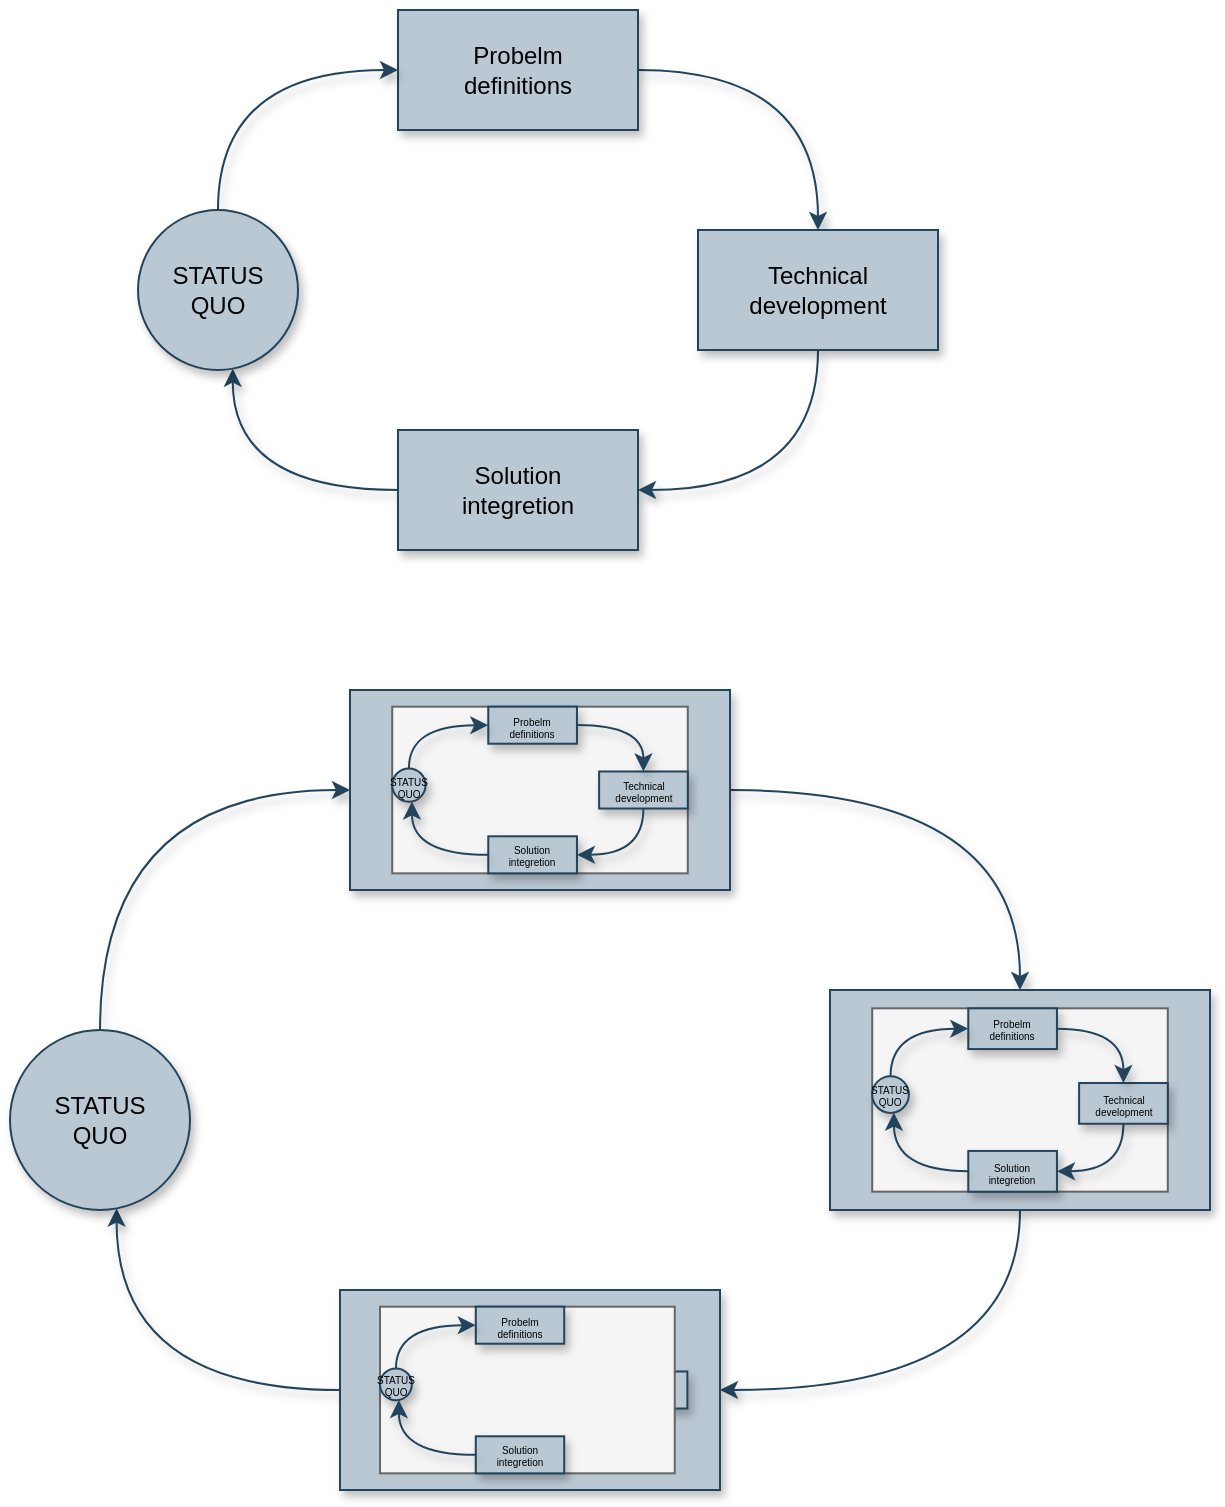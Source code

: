 <mxfile version="16.1.2" type="device"><diagram id="dfjsHQpUG244Fk_U9yTJ" name="第 1 页"><mxGraphModel dx="785" dy="614" grid="1" gridSize="10" guides="1" tooltips="1" connect="1" arrows="1" fold="1" page="1" pageScale="1" pageWidth="827" pageHeight="1169" math="0" shadow="0"><root><mxCell id="0"/><mxCell id="1" parent="0"/><mxCell id="LNfgEdkgsjOUuF8mK7Hv-8" style="edgeStyle=orthogonalEdgeStyle;curved=1;rounded=0;orthogonalLoop=1;jettySize=auto;html=1;entryX=0.5;entryY=0;entryDx=0;entryDy=0;shadow=1;sketch=0;fillColor=#bac8d3;strokeColor=#23445d;" parent="1" source="LNfgEdkgsjOUuF8mK7Hv-1" target="LNfgEdkgsjOUuF8mK7Hv-3" edge="1"><mxGeometry relative="1" as="geometry"/></mxCell><mxCell id="LNfgEdkgsjOUuF8mK7Hv-1" value="Probelm&lt;br&gt;definitions" style="rounded=0;whiteSpace=wrap;html=1;shadow=1;sketch=0;fillColor=#bac8d3;strokeColor=#23445d;glass=0;" parent="1" vertex="1"><mxGeometry x="344" y="180" width="120" height="60" as="geometry"/></mxCell><mxCell id="LNfgEdkgsjOUuF8mK7Hv-10" style="edgeStyle=orthogonalEdgeStyle;curved=1;rounded=0;orthogonalLoop=1;jettySize=auto;html=1;exitX=0;exitY=0.5;exitDx=0;exitDy=0;entryX=0.592;entryY=0.992;entryDx=0;entryDy=0;entryPerimeter=0;shadow=1;sketch=0;fillColor=#bac8d3;strokeColor=#23445d;" parent="1" source="LNfgEdkgsjOUuF8mK7Hv-2" target="LNfgEdkgsjOUuF8mK7Hv-4" edge="1"><mxGeometry relative="1" as="geometry"/></mxCell><mxCell id="LNfgEdkgsjOUuF8mK7Hv-2" value="Solution&lt;br&gt;integretion" style="rounded=0;whiteSpace=wrap;html=1;shadow=1;sketch=0;fillColor=#bac8d3;strokeColor=#23445d;glass=0;" parent="1" vertex="1"><mxGeometry x="344" y="390" width="120" height="60" as="geometry"/></mxCell><mxCell id="LNfgEdkgsjOUuF8mK7Hv-9" style="edgeStyle=orthogonalEdgeStyle;curved=1;rounded=0;orthogonalLoop=1;jettySize=auto;html=1;exitX=0.5;exitY=1;exitDx=0;exitDy=0;entryX=1;entryY=0.5;entryDx=0;entryDy=0;shadow=1;sketch=0;fillColor=#bac8d3;strokeColor=#23445d;" parent="1" source="LNfgEdkgsjOUuF8mK7Hv-3" target="LNfgEdkgsjOUuF8mK7Hv-2" edge="1"><mxGeometry relative="1" as="geometry"/></mxCell><mxCell id="LNfgEdkgsjOUuF8mK7Hv-3" value="Technical&lt;br&gt;development" style="rounded=0;whiteSpace=wrap;html=1;shadow=1;sketch=0;fillColor=#bac8d3;strokeColor=#23445d;glass=0;" parent="1" vertex="1"><mxGeometry x="494" y="290" width="120" height="60" as="geometry"/></mxCell><mxCell id="LNfgEdkgsjOUuF8mK7Hv-11" style="edgeStyle=orthogonalEdgeStyle;curved=1;rounded=0;orthogonalLoop=1;jettySize=auto;html=1;exitX=0.5;exitY=0;exitDx=0;exitDy=0;entryX=0;entryY=0.5;entryDx=0;entryDy=0;shadow=1;sketch=0;fillColor=#bac8d3;strokeColor=#23445d;" parent="1" source="LNfgEdkgsjOUuF8mK7Hv-4" target="LNfgEdkgsjOUuF8mK7Hv-1" edge="1"><mxGeometry relative="1" as="geometry"/></mxCell><mxCell id="LNfgEdkgsjOUuF8mK7Hv-4" value="STATUS&lt;br&gt;QUO" style="ellipse;whiteSpace=wrap;html=1;aspect=fixed;shadow=1;sketch=0;fillColor=#bac8d3;strokeColor=#23445d;" parent="1" vertex="1"><mxGeometry x="214" y="280" width="80" height="80" as="geometry"/></mxCell><mxCell id="i6qsEzVfzcwZDxzPF2LY-1" style="edgeStyle=orthogonalEdgeStyle;curved=1;rounded=0;orthogonalLoop=1;jettySize=auto;html=1;entryX=0.5;entryY=0;entryDx=0;entryDy=0;shadow=1;sketch=0;fillColor=#bac8d3;strokeColor=#23445d;" edge="1" parent="1" source="i6qsEzVfzcwZDxzPF2LY-2" target="i6qsEzVfzcwZDxzPF2LY-6"><mxGeometry relative="1" as="geometry"/></mxCell><mxCell id="i6qsEzVfzcwZDxzPF2LY-3" style="edgeStyle=orthogonalEdgeStyle;curved=1;rounded=0;orthogonalLoop=1;jettySize=auto;html=1;exitX=0;exitY=0.5;exitDx=0;exitDy=0;entryX=0.592;entryY=0.992;entryDx=0;entryDy=0;entryPerimeter=0;shadow=1;sketch=0;fillColor=#bac8d3;strokeColor=#23445d;" edge="1" parent="1" source="i6qsEzVfzcwZDxzPF2LY-4" target="i6qsEzVfzcwZDxzPF2LY-8"><mxGeometry relative="1" as="geometry"/></mxCell><mxCell id="i6qsEzVfzcwZDxzPF2LY-5" style="edgeStyle=orthogonalEdgeStyle;curved=1;rounded=0;orthogonalLoop=1;jettySize=auto;html=1;exitX=0.5;exitY=1;exitDx=0;exitDy=0;entryX=1;entryY=0.5;entryDx=0;entryDy=0;shadow=1;sketch=0;fillColor=#bac8d3;strokeColor=#23445d;" edge="1" parent="1" source="i6qsEzVfzcwZDxzPF2LY-6" target="i6qsEzVfzcwZDxzPF2LY-4"><mxGeometry relative="1" as="geometry"/></mxCell><mxCell id="i6qsEzVfzcwZDxzPF2LY-7" style="edgeStyle=orthogonalEdgeStyle;curved=1;rounded=0;orthogonalLoop=1;jettySize=auto;html=1;exitX=0.5;exitY=0;exitDx=0;exitDy=0;entryX=0;entryY=0.5;entryDx=0;entryDy=0;shadow=1;sketch=0;fillColor=#bac8d3;strokeColor=#23445d;" edge="1" parent="1" source="i6qsEzVfzcwZDxzPF2LY-8" target="i6qsEzVfzcwZDxzPF2LY-2"><mxGeometry relative="1" as="geometry"/></mxCell><mxCell id="i6qsEzVfzcwZDxzPF2LY-8" value="STATUS&lt;br&gt;QUO" style="ellipse;whiteSpace=wrap;html=1;aspect=fixed;shadow=1;sketch=0;fillColor=#bac8d3;strokeColor=#23445d;" vertex="1" parent="1"><mxGeometry x="150" y="690" width="90" height="90" as="geometry"/></mxCell><mxCell id="i6qsEzVfzcwZDxzPF2LY-48" value="" style="group" vertex="1" connectable="0" parent="1"><mxGeometry x="560" y="670" width="190" height="110" as="geometry"/></mxCell><mxCell id="i6qsEzVfzcwZDxzPF2LY-6" value="" style="rounded=0;whiteSpace=wrap;html=1;shadow=1;sketch=0;fillColor=#bac8d3;strokeColor=#23445d;glass=0;" vertex="1" parent="i6qsEzVfzcwZDxzPF2LY-48"><mxGeometry width="190" height="110" as="geometry"/></mxCell><mxCell id="i6qsEzVfzcwZDxzPF2LY-30" value="" style="group;fontSize=5;fillColor=#f5f5f5;strokeColor=#666666;fontColor=#333333;" vertex="1" connectable="0" parent="i6qsEzVfzcwZDxzPF2LY-48"><mxGeometry x="21.111" y="9.167" width="147.778" height="91.667" as="geometry"/></mxCell><mxCell id="i6qsEzVfzcwZDxzPF2LY-31" value="Probelm&lt;br style=&quot;font-size: 5px;&quot;&gt;definitions" style="rounded=0;whiteSpace=wrap;html=1;shadow=1;sketch=0;fillColor=#bac8d3;strokeColor=#23445d;glass=0;fontSize=5;" vertex="1" parent="i6qsEzVfzcwZDxzPF2LY-30"><mxGeometry x="48.028" width="44.333" height="20.37" as="geometry"/></mxCell><mxCell id="i6qsEzVfzcwZDxzPF2LY-32" value="Solution&lt;br style=&quot;font-size: 5px;&quot;&gt;integretion" style="rounded=0;whiteSpace=wrap;html=1;shadow=1;sketch=0;fillColor=#bac8d3;strokeColor=#23445d;glass=0;fontSize=5;" vertex="1" parent="i6qsEzVfzcwZDxzPF2LY-30"><mxGeometry x="48.028" y="71.296" width="44.333" height="20.37" as="geometry"/></mxCell><mxCell id="i6qsEzVfzcwZDxzPF2LY-33" style="edgeStyle=orthogonalEdgeStyle;curved=1;rounded=0;orthogonalLoop=1;jettySize=auto;html=1;exitX=0.5;exitY=1;exitDx=0;exitDy=0;entryX=1;entryY=0.5;entryDx=0;entryDy=0;shadow=1;sketch=0;fillColor=#bac8d3;strokeColor=#23445d;fontSize=5;" edge="1" parent="i6qsEzVfzcwZDxzPF2LY-30" source="i6qsEzVfzcwZDxzPF2LY-34" target="i6qsEzVfzcwZDxzPF2LY-32"><mxGeometry relative="1" as="geometry"/></mxCell><mxCell id="i6qsEzVfzcwZDxzPF2LY-34" value="Technical&lt;br style=&quot;font-size: 5px;&quot;&gt;development" style="rounded=0;whiteSpace=wrap;html=1;shadow=1;sketch=0;fillColor=#bac8d3;strokeColor=#23445d;glass=0;fontSize=5;" vertex="1" parent="i6qsEzVfzcwZDxzPF2LY-30"><mxGeometry x="103.444" y="37.346" width="44.333" height="20.37" as="geometry"/></mxCell><mxCell id="i6qsEzVfzcwZDxzPF2LY-35" style="edgeStyle=orthogonalEdgeStyle;curved=1;rounded=0;orthogonalLoop=1;jettySize=auto;html=1;entryX=0.5;entryY=0;entryDx=0;entryDy=0;shadow=1;sketch=0;fillColor=#bac8d3;strokeColor=#23445d;fontSize=5;" edge="1" parent="i6qsEzVfzcwZDxzPF2LY-30" source="i6qsEzVfzcwZDxzPF2LY-31" target="i6qsEzVfzcwZDxzPF2LY-34"><mxGeometry relative="1" as="geometry"/></mxCell><mxCell id="i6qsEzVfzcwZDxzPF2LY-36" style="edgeStyle=orthogonalEdgeStyle;curved=1;rounded=0;orthogonalLoop=1;jettySize=auto;html=1;exitX=0.5;exitY=0;exitDx=0;exitDy=0;entryX=0;entryY=0.5;entryDx=0;entryDy=0;shadow=1;sketch=0;fillColor=#bac8d3;strokeColor=#23445d;fontSize=5;" edge="1" parent="i6qsEzVfzcwZDxzPF2LY-30" source="i6qsEzVfzcwZDxzPF2LY-37" target="i6qsEzVfzcwZDxzPF2LY-31"><mxGeometry relative="1" as="geometry"/></mxCell><mxCell id="i6qsEzVfzcwZDxzPF2LY-37" value="STATUS&lt;br style=&quot;font-size: 5px;&quot;&gt;QUO" style="ellipse;whiteSpace=wrap;html=1;aspect=fixed;shadow=1;sketch=0;fillColor=#bac8d3;strokeColor=#23445d;fontSize=5;" vertex="1" parent="i6qsEzVfzcwZDxzPF2LY-30"><mxGeometry y="33.951" width="18.327" height="18.327" as="geometry"/></mxCell><mxCell id="i6qsEzVfzcwZDxzPF2LY-38" style="edgeStyle=orthogonalEdgeStyle;curved=1;rounded=0;orthogonalLoop=1;jettySize=auto;html=1;exitX=0;exitY=0.5;exitDx=0;exitDy=0;entryX=0.592;entryY=0.992;entryDx=0;entryDy=0;entryPerimeter=0;shadow=1;sketch=0;fillColor=#bac8d3;strokeColor=#23445d;fontSize=5;" edge="1" parent="i6qsEzVfzcwZDxzPF2LY-30" source="i6qsEzVfzcwZDxzPF2LY-32" target="i6qsEzVfzcwZDxzPF2LY-37"><mxGeometry relative="1" as="geometry"/></mxCell><mxCell id="i6qsEzVfzcwZDxzPF2LY-49" value="" style="group" vertex="1" connectable="0" parent="1"><mxGeometry x="315" y="820" width="200" height="100" as="geometry"/></mxCell><mxCell id="i6qsEzVfzcwZDxzPF2LY-4" value="" style="rounded=0;whiteSpace=wrap;html=1;shadow=1;sketch=0;fillColor=#bac8d3;strokeColor=#23445d;glass=0;" vertex="1" parent="i6qsEzVfzcwZDxzPF2LY-49"><mxGeometry width="190" height="100" as="geometry"/></mxCell><mxCell id="i6qsEzVfzcwZDxzPF2LY-43" value="Technical&lt;br style=&quot;font-size: 5px;&quot;&gt;development" style="rounded=0;whiteSpace=wrap;html=1;shadow=1;sketch=0;fillColor=#bac8d3;strokeColor=#23445d;glass=0;fontSize=5;" vertex="1" parent="i6qsEzVfzcwZDxzPF2LY-49"><mxGeometry x="129.477" y="40.744" width="44.211" height="18.519" as="geometry"/></mxCell><mxCell id="i6qsEzVfzcwZDxzPF2LY-42" style="edgeStyle=orthogonalEdgeStyle;curved=1;rounded=0;orthogonalLoop=1;jettySize=auto;html=1;exitX=0.5;exitY=1;exitDx=0;exitDy=0;entryX=1;entryY=0.5;entryDx=0;entryDy=0;shadow=1;sketch=0;fillColor=#bac8d3;strokeColor=#23445d;fontSize=5;" edge="1" parent="i6qsEzVfzcwZDxzPF2LY-49" source="i6qsEzVfzcwZDxzPF2LY-43" target="i6qsEzVfzcwZDxzPF2LY-41"><mxGeometry relative="1" as="geometry"/></mxCell><mxCell id="i6qsEzVfzcwZDxzPF2LY-44" style="edgeStyle=orthogonalEdgeStyle;curved=1;rounded=0;orthogonalLoop=1;jettySize=auto;html=1;entryX=0.5;entryY=0;entryDx=0;entryDy=0;shadow=1;sketch=0;fillColor=#bac8d3;strokeColor=#23445d;fontSize=5;" edge="1" parent="i6qsEzVfzcwZDxzPF2LY-49" source="i6qsEzVfzcwZDxzPF2LY-40" target="i6qsEzVfzcwZDxzPF2LY-43"><mxGeometry relative="1" as="geometry"/></mxCell><mxCell id="i6qsEzVfzcwZDxzPF2LY-39" value="" style="group;fontSize=5;fillColor=#f5f5f5;fontColor=#333333;strokeColor=#666666;" vertex="1" connectable="0" parent="i6qsEzVfzcwZDxzPF2LY-49"><mxGeometry x="19.999" y="8.333" width="147.368" height="83.333" as="geometry"/></mxCell><mxCell id="i6qsEzVfzcwZDxzPF2LY-40" value="Probelm&lt;br style=&quot;font-size: 5px;&quot;&gt;definitions" style="rounded=0;whiteSpace=wrap;html=1;shadow=1;sketch=0;fillColor=#bac8d3;strokeColor=#23445d;glass=0;fontSize=5;" vertex="1" parent="i6qsEzVfzcwZDxzPF2LY-39"><mxGeometry x="47.895" width="44.211" height="18.519" as="geometry"/></mxCell><mxCell id="i6qsEzVfzcwZDxzPF2LY-41" value="Solution&lt;br style=&quot;font-size: 5px;&quot;&gt;integretion" style="rounded=0;whiteSpace=wrap;html=1;shadow=1;sketch=0;fillColor=#bac8d3;strokeColor=#23445d;glass=0;fontSize=5;" vertex="1" parent="i6qsEzVfzcwZDxzPF2LY-39"><mxGeometry x="47.895" y="64.815" width="44.211" height="18.519" as="geometry"/></mxCell><mxCell id="i6qsEzVfzcwZDxzPF2LY-45" style="edgeStyle=orthogonalEdgeStyle;curved=1;rounded=0;orthogonalLoop=1;jettySize=auto;html=1;exitX=0.5;exitY=0;exitDx=0;exitDy=0;entryX=0;entryY=0.5;entryDx=0;entryDy=0;shadow=1;sketch=0;fillColor=#bac8d3;strokeColor=#23445d;fontSize=5;" edge="1" parent="i6qsEzVfzcwZDxzPF2LY-39" source="i6qsEzVfzcwZDxzPF2LY-46" target="i6qsEzVfzcwZDxzPF2LY-40"><mxGeometry relative="1" as="geometry"/></mxCell><mxCell id="i6qsEzVfzcwZDxzPF2LY-46" value="STATUS&lt;br style=&quot;font-size: 5px;&quot;&gt;QUO" style="ellipse;whiteSpace=wrap;html=1;aspect=fixed;shadow=1;sketch=0;fillColor=#bac8d3;strokeColor=#23445d;fontSize=5;" vertex="1" parent="i6qsEzVfzcwZDxzPF2LY-39"><mxGeometry y="30.864" width="15.944" height="15.944" as="geometry"/></mxCell><mxCell id="i6qsEzVfzcwZDxzPF2LY-47" style="edgeStyle=orthogonalEdgeStyle;curved=1;rounded=0;orthogonalLoop=1;jettySize=auto;html=1;exitX=0;exitY=0.5;exitDx=0;exitDy=0;entryX=0.592;entryY=0.992;entryDx=0;entryDy=0;entryPerimeter=0;shadow=1;sketch=0;fillColor=#bac8d3;strokeColor=#23445d;fontSize=5;" edge="1" parent="i6qsEzVfzcwZDxzPF2LY-39" source="i6qsEzVfzcwZDxzPF2LY-41" target="i6qsEzVfzcwZDxzPF2LY-46"><mxGeometry relative="1" as="geometry"/></mxCell><mxCell id="i6qsEzVfzcwZDxzPF2LY-50" value="" style="group;fillColor=#fff2cc;strokeColor=#d6b656;" vertex="1" connectable="0" parent="1"><mxGeometry x="320" y="520" width="190" height="100" as="geometry"/></mxCell><mxCell id="i6qsEzVfzcwZDxzPF2LY-2" value="" style="rounded=0;whiteSpace=wrap;html=1;shadow=1;sketch=0;fillColor=#bac8d3;strokeColor=#23445d;glass=0;" vertex="1" parent="i6qsEzVfzcwZDxzPF2LY-50"><mxGeometry width="190" height="100.0" as="geometry"/></mxCell><mxCell id="i6qsEzVfzcwZDxzPF2LY-17" value="" style="group;fontSize=5;fillColor=#f5f5f5;fontColor=#333333;strokeColor=#666666;" vertex="1" connectable="0" parent="i6qsEzVfzcwZDxzPF2LY-50"><mxGeometry x="21.111" y="8.333" width="147.778" height="83.333" as="geometry"/></mxCell><mxCell id="i6qsEzVfzcwZDxzPF2LY-10" value="Probelm&lt;br style=&quot;font-size: 5px;&quot;&gt;definitions" style="rounded=0;whiteSpace=wrap;html=1;shadow=1;sketch=0;fillColor=#bac8d3;strokeColor=#23445d;glass=0;fontSize=5;" vertex="1" parent="i6qsEzVfzcwZDxzPF2LY-17"><mxGeometry x="48.028" width="44.333" height="18.519" as="geometry"/></mxCell><mxCell id="i6qsEzVfzcwZDxzPF2LY-14" value="Technical&lt;br style=&quot;font-size: 5px;&quot;&gt;development" style="rounded=0;whiteSpace=wrap;html=1;shadow=1;sketch=0;fillColor=#bac8d3;strokeColor=#23445d;glass=0;fontSize=5;" vertex="1" parent="i6qsEzVfzcwZDxzPF2LY-17"><mxGeometry x="103.444" y="32.411" width="44.333" height="18.519" as="geometry"/></mxCell><mxCell id="i6qsEzVfzcwZDxzPF2LY-9" style="edgeStyle=orthogonalEdgeStyle;curved=1;rounded=0;orthogonalLoop=1;jettySize=auto;html=1;entryX=0.5;entryY=0;entryDx=0;entryDy=0;shadow=1;sketch=0;fillColor=#bac8d3;strokeColor=#23445d;fontSize=5;" edge="1" parent="i6qsEzVfzcwZDxzPF2LY-17" source="i6qsEzVfzcwZDxzPF2LY-10" target="i6qsEzVfzcwZDxzPF2LY-14"><mxGeometry relative="1" as="geometry"/></mxCell><mxCell id="i6qsEzVfzcwZDxzPF2LY-15" style="edgeStyle=orthogonalEdgeStyle;curved=1;rounded=0;orthogonalLoop=1;jettySize=auto;html=1;exitX=0.5;exitY=0;exitDx=0;exitDy=0;entryX=0;entryY=0.5;entryDx=0;entryDy=0;shadow=1;sketch=0;fillColor=#bac8d3;strokeColor=#23445d;fontSize=5;" edge="1" parent="i6qsEzVfzcwZDxzPF2LY-17" source="i6qsEzVfzcwZDxzPF2LY-16" target="i6qsEzVfzcwZDxzPF2LY-10"><mxGeometry relative="1" as="geometry"/></mxCell><mxCell id="i6qsEzVfzcwZDxzPF2LY-16" value="STATUS&lt;br style=&quot;font-size: 5px;&quot;&gt;QUO" style="ellipse;whiteSpace=wrap;html=1;aspect=fixed;shadow=1;sketch=0;fillColor=#bac8d3;strokeColor=#23445d;fontSize=5;" vertex="1" parent="i6qsEzVfzcwZDxzPF2LY-17"><mxGeometry y="30.864" width="16.661" height="16.661" as="geometry"/></mxCell><mxCell id="i6qsEzVfzcwZDxzPF2LY-12" value="Solution&lt;br style=&quot;font-size: 5px;&quot;&gt;integretion" style="rounded=0;whiteSpace=wrap;html=1;shadow=1;sketch=0;fillColor=#bac8d3;strokeColor=#23445d;glass=0;fontSize=5;" vertex="1" parent="i6qsEzVfzcwZDxzPF2LY-50"><mxGeometry x="69.139" y="73.148" width="44.333" height="18.519" as="geometry"/></mxCell><mxCell id="i6qsEzVfzcwZDxzPF2LY-13" style="edgeStyle=orthogonalEdgeStyle;curved=1;rounded=0;orthogonalLoop=1;jettySize=auto;html=1;exitX=0.5;exitY=1;exitDx=0;exitDy=0;entryX=1;entryY=0.5;entryDx=0;entryDy=0;shadow=1;sketch=0;fillColor=#bac8d3;strokeColor=#23445d;fontSize=5;" edge="1" parent="i6qsEzVfzcwZDxzPF2LY-50" source="i6qsEzVfzcwZDxzPF2LY-14" target="i6qsEzVfzcwZDxzPF2LY-12"><mxGeometry relative="1" as="geometry"/></mxCell><mxCell id="i6qsEzVfzcwZDxzPF2LY-11" style="edgeStyle=orthogonalEdgeStyle;curved=1;rounded=0;orthogonalLoop=1;jettySize=auto;html=1;exitX=0;exitY=0.5;exitDx=0;exitDy=0;entryX=0.592;entryY=0.992;entryDx=0;entryDy=0;entryPerimeter=0;shadow=1;sketch=0;fillColor=#bac8d3;strokeColor=#23445d;fontSize=5;" edge="1" parent="i6qsEzVfzcwZDxzPF2LY-50" source="i6qsEzVfzcwZDxzPF2LY-12" target="i6qsEzVfzcwZDxzPF2LY-16"><mxGeometry relative="1" as="geometry"/></mxCell></root></mxGraphModel></diagram></mxfile>